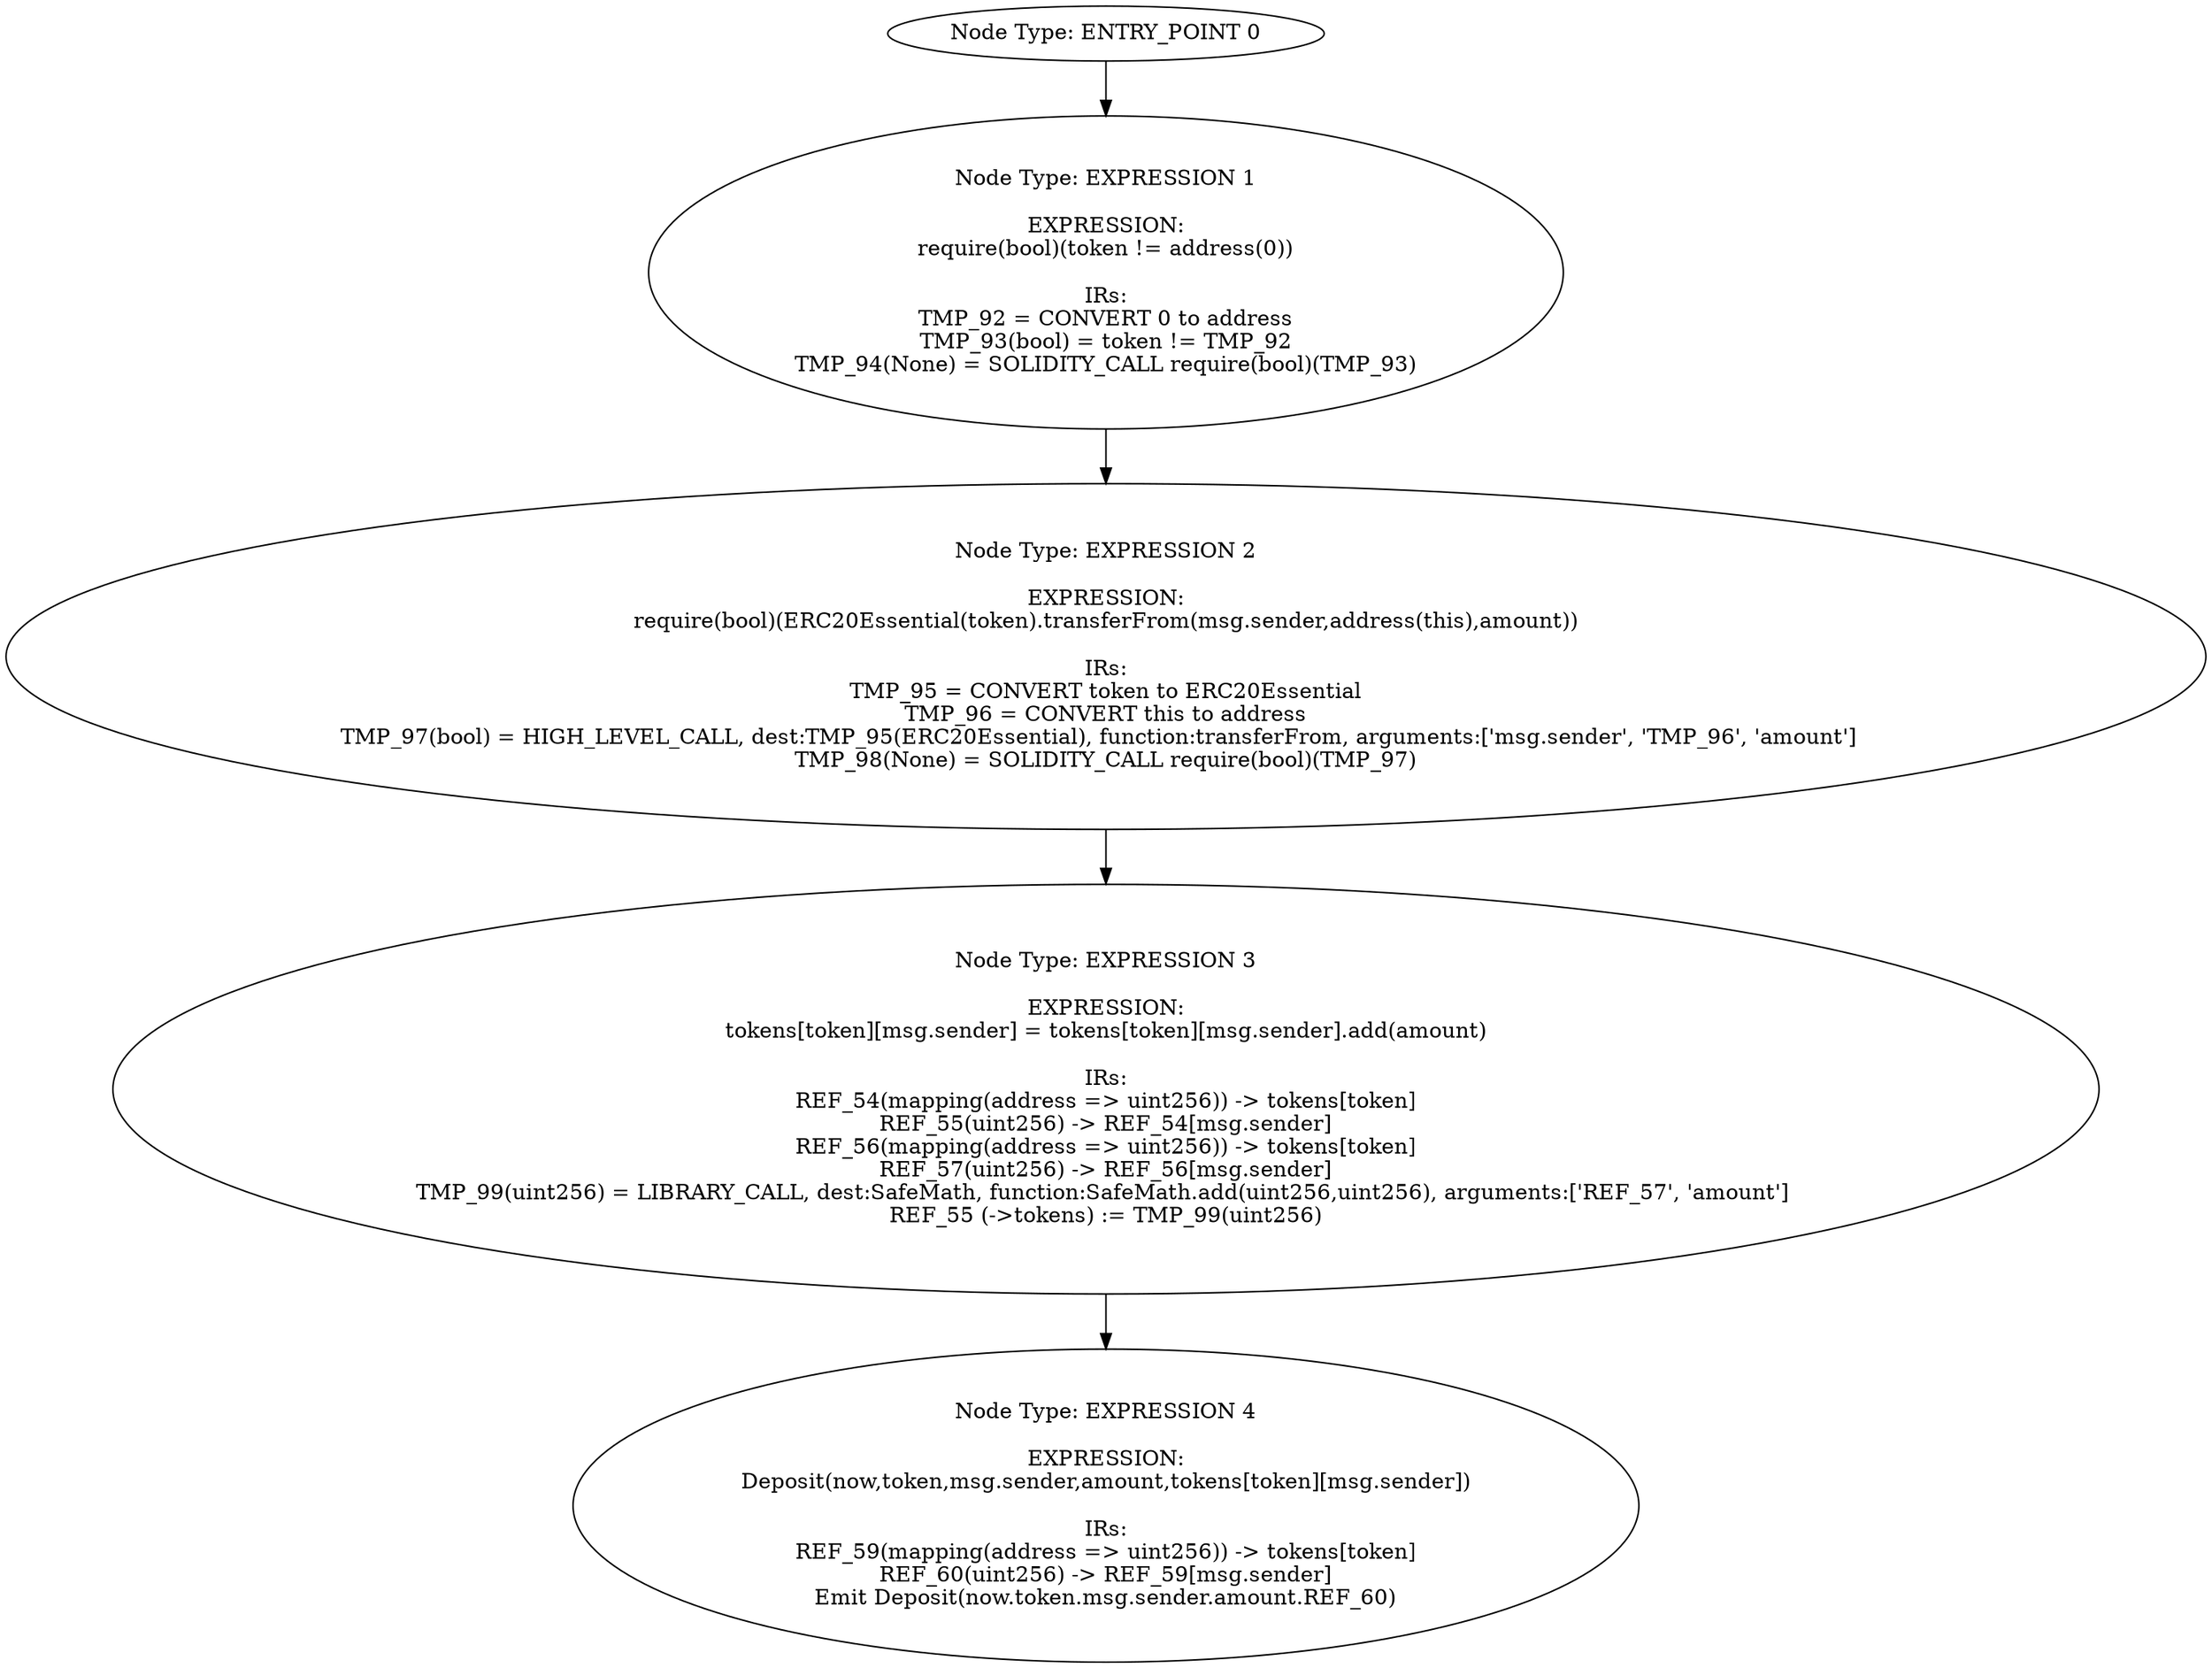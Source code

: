 digraph{
0[label="Node Type: ENTRY_POINT 0
"];
0->1;
1[label="Node Type: EXPRESSION 1

EXPRESSION:
require(bool)(token != address(0))

IRs:
TMP_92 = CONVERT 0 to address
TMP_93(bool) = token != TMP_92
TMP_94(None) = SOLIDITY_CALL require(bool)(TMP_93)"];
1->2;
2[label="Node Type: EXPRESSION 2

EXPRESSION:
require(bool)(ERC20Essential(token).transferFrom(msg.sender,address(this),amount))

IRs:
TMP_95 = CONVERT token to ERC20Essential
TMP_96 = CONVERT this to address
TMP_97(bool) = HIGH_LEVEL_CALL, dest:TMP_95(ERC20Essential), function:transferFrom, arguments:['msg.sender', 'TMP_96', 'amount']  
TMP_98(None) = SOLIDITY_CALL require(bool)(TMP_97)"];
2->3;
3[label="Node Type: EXPRESSION 3

EXPRESSION:
tokens[token][msg.sender] = tokens[token][msg.sender].add(amount)

IRs:
REF_54(mapping(address => uint256)) -> tokens[token]
REF_55(uint256) -> REF_54[msg.sender]
REF_56(mapping(address => uint256)) -> tokens[token]
REF_57(uint256) -> REF_56[msg.sender]
TMP_99(uint256) = LIBRARY_CALL, dest:SafeMath, function:SafeMath.add(uint256,uint256), arguments:['REF_57', 'amount'] 
REF_55 (->tokens) := TMP_99(uint256)"];
3->4;
4[label="Node Type: EXPRESSION 4

EXPRESSION:
Deposit(now,token,msg.sender,amount,tokens[token][msg.sender])

IRs:
REF_59(mapping(address => uint256)) -> tokens[token]
REF_60(uint256) -> REF_59[msg.sender]
Emit Deposit(now.token.msg.sender.amount.REF_60)"];
}
